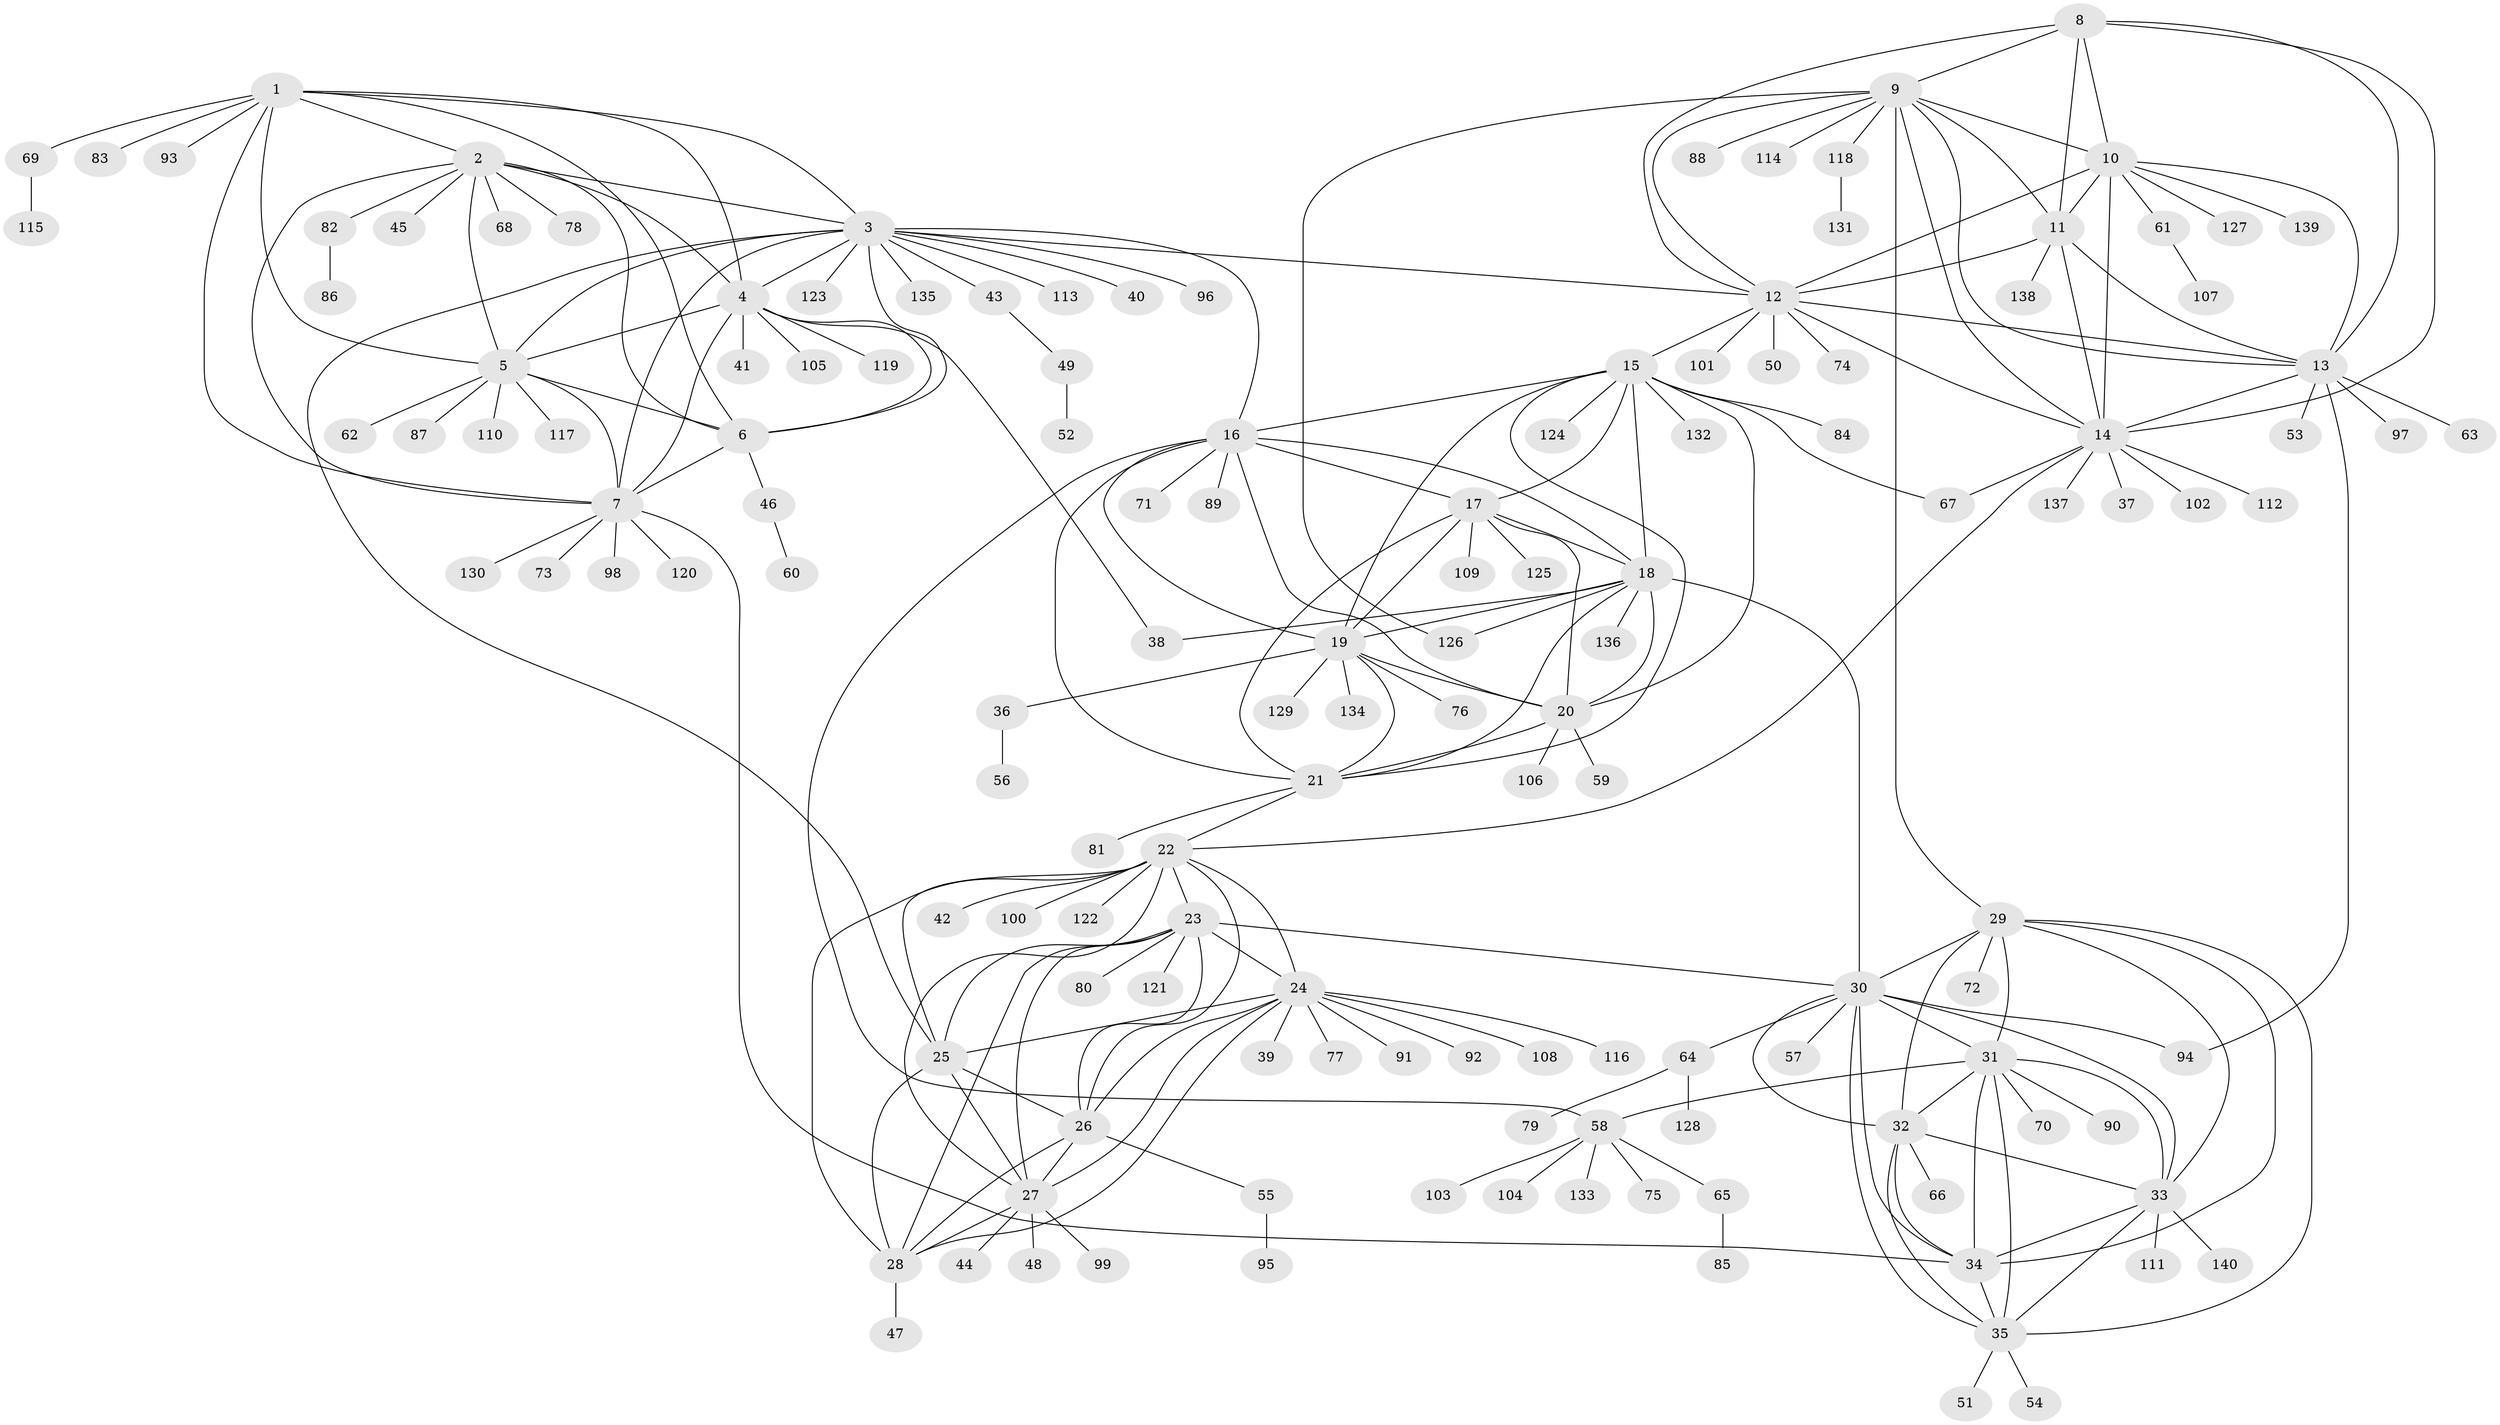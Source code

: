 // Generated by graph-tools (version 1.1) at 2025/55/03/09/25 04:55:54]
// undirected, 140 vertices, 225 edges
graph export_dot {
graph [start="1"]
  node [color=gray90,style=filled];
  1;
  2;
  3;
  4;
  5;
  6;
  7;
  8;
  9;
  10;
  11;
  12;
  13;
  14;
  15;
  16;
  17;
  18;
  19;
  20;
  21;
  22;
  23;
  24;
  25;
  26;
  27;
  28;
  29;
  30;
  31;
  32;
  33;
  34;
  35;
  36;
  37;
  38;
  39;
  40;
  41;
  42;
  43;
  44;
  45;
  46;
  47;
  48;
  49;
  50;
  51;
  52;
  53;
  54;
  55;
  56;
  57;
  58;
  59;
  60;
  61;
  62;
  63;
  64;
  65;
  66;
  67;
  68;
  69;
  70;
  71;
  72;
  73;
  74;
  75;
  76;
  77;
  78;
  79;
  80;
  81;
  82;
  83;
  84;
  85;
  86;
  87;
  88;
  89;
  90;
  91;
  92;
  93;
  94;
  95;
  96;
  97;
  98;
  99;
  100;
  101;
  102;
  103;
  104;
  105;
  106;
  107;
  108;
  109;
  110;
  111;
  112;
  113;
  114;
  115;
  116;
  117;
  118;
  119;
  120;
  121;
  122;
  123;
  124;
  125;
  126;
  127;
  128;
  129;
  130;
  131;
  132;
  133;
  134;
  135;
  136;
  137;
  138;
  139;
  140;
  1 -- 2;
  1 -- 3;
  1 -- 4;
  1 -- 5;
  1 -- 6;
  1 -- 7;
  1 -- 69;
  1 -- 83;
  1 -- 93;
  2 -- 3;
  2 -- 4;
  2 -- 5;
  2 -- 6;
  2 -- 7;
  2 -- 45;
  2 -- 68;
  2 -- 78;
  2 -- 82;
  3 -- 4;
  3 -- 5;
  3 -- 6;
  3 -- 7;
  3 -- 12;
  3 -- 16;
  3 -- 25;
  3 -- 40;
  3 -- 43;
  3 -- 96;
  3 -- 113;
  3 -- 123;
  3 -- 135;
  4 -- 5;
  4 -- 6;
  4 -- 7;
  4 -- 38;
  4 -- 41;
  4 -- 105;
  4 -- 119;
  5 -- 6;
  5 -- 7;
  5 -- 62;
  5 -- 87;
  5 -- 110;
  5 -- 117;
  6 -- 7;
  6 -- 46;
  7 -- 34;
  7 -- 73;
  7 -- 98;
  7 -- 120;
  7 -- 130;
  8 -- 9;
  8 -- 10;
  8 -- 11;
  8 -- 12;
  8 -- 13;
  8 -- 14;
  9 -- 10;
  9 -- 11;
  9 -- 12;
  9 -- 13;
  9 -- 14;
  9 -- 29;
  9 -- 88;
  9 -- 114;
  9 -- 118;
  9 -- 126;
  10 -- 11;
  10 -- 12;
  10 -- 13;
  10 -- 14;
  10 -- 61;
  10 -- 127;
  10 -- 139;
  11 -- 12;
  11 -- 13;
  11 -- 14;
  11 -- 138;
  12 -- 13;
  12 -- 14;
  12 -- 15;
  12 -- 50;
  12 -- 74;
  12 -- 101;
  13 -- 14;
  13 -- 53;
  13 -- 63;
  13 -- 94;
  13 -- 97;
  14 -- 22;
  14 -- 37;
  14 -- 67;
  14 -- 102;
  14 -- 112;
  14 -- 137;
  15 -- 16;
  15 -- 17;
  15 -- 18;
  15 -- 19;
  15 -- 20;
  15 -- 21;
  15 -- 67;
  15 -- 84;
  15 -- 124;
  15 -- 132;
  16 -- 17;
  16 -- 18;
  16 -- 19;
  16 -- 20;
  16 -- 21;
  16 -- 58;
  16 -- 71;
  16 -- 89;
  17 -- 18;
  17 -- 19;
  17 -- 20;
  17 -- 21;
  17 -- 109;
  17 -- 125;
  18 -- 19;
  18 -- 20;
  18 -- 21;
  18 -- 30;
  18 -- 38;
  18 -- 126;
  18 -- 136;
  19 -- 20;
  19 -- 21;
  19 -- 36;
  19 -- 76;
  19 -- 129;
  19 -- 134;
  20 -- 21;
  20 -- 59;
  20 -- 106;
  21 -- 22;
  21 -- 81;
  22 -- 23;
  22 -- 24;
  22 -- 25;
  22 -- 26;
  22 -- 27;
  22 -- 28;
  22 -- 42;
  22 -- 100;
  22 -- 122;
  23 -- 24;
  23 -- 25;
  23 -- 26;
  23 -- 27;
  23 -- 28;
  23 -- 30;
  23 -- 80;
  23 -- 121;
  24 -- 25;
  24 -- 26;
  24 -- 27;
  24 -- 28;
  24 -- 39;
  24 -- 77;
  24 -- 91;
  24 -- 92;
  24 -- 108;
  24 -- 116;
  25 -- 26;
  25 -- 27;
  25 -- 28;
  26 -- 27;
  26 -- 28;
  26 -- 55;
  27 -- 28;
  27 -- 44;
  27 -- 48;
  27 -- 99;
  28 -- 47;
  29 -- 30;
  29 -- 31;
  29 -- 32;
  29 -- 33;
  29 -- 34;
  29 -- 35;
  29 -- 72;
  30 -- 31;
  30 -- 32;
  30 -- 33;
  30 -- 34;
  30 -- 35;
  30 -- 57;
  30 -- 64;
  30 -- 94;
  31 -- 32;
  31 -- 33;
  31 -- 34;
  31 -- 35;
  31 -- 58;
  31 -- 70;
  31 -- 90;
  32 -- 33;
  32 -- 34;
  32 -- 35;
  32 -- 66;
  33 -- 34;
  33 -- 35;
  33 -- 111;
  33 -- 140;
  34 -- 35;
  35 -- 51;
  35 -- 54;
  36 -- 56;
  43 -- 49;
  46 -- 60;
  49 -- 52;
  55 -- 95;
  58 -- 65;
  58 -- 75;
  58 -- 103;
  58 -- 104;
  58 -- 133;
  61 -- 107;
  64 -- 79;
  64 -- 128;
  65 -- 85;
  69 -- 115;
  82 -- 86;
  118 -- 131;
}
